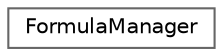 digraph "Graphical Class Hierarchy"
{
 // INTERACTIVE_SVG=YES
 // LATEX_PDF_SIZE
  bgcolor="transparent";
  edge [fontname=Helvetica,fontsize=10,labelfontname=Helvetica,labelfontsize=10];
  node [fontname=Helvetica,fontsize=10,shape=box,height=0.2,width=0.4];
  rankdir="LR";
  Node0 [label="FormulaManager",height=0.2,width=0.4,color="grey40", fillcolor="white", style="filled",URL="$d0/d6c/class_formula_manager.html",tooltip=" "];
}
